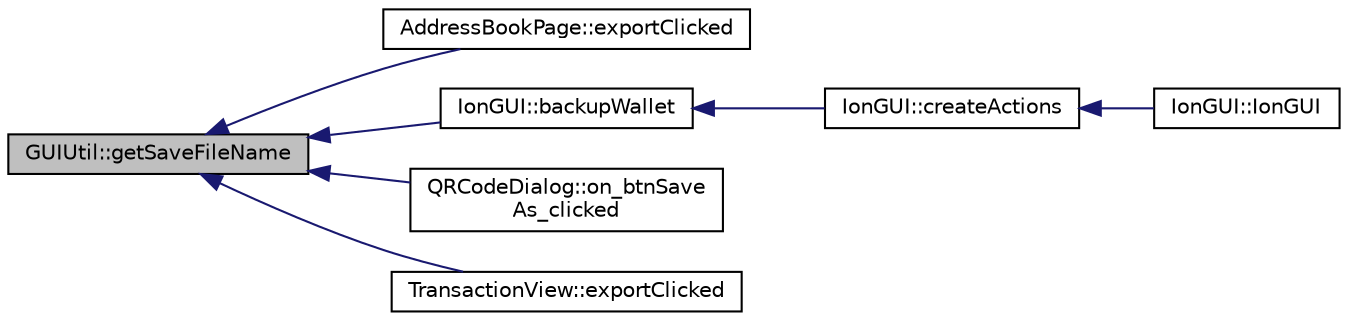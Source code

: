 digraph "GUIUtil::getSaveFileName"
{
  edge [fontname="Helvetica",fontsize="10",labelfontname="Helvetica",labelfontsize="10"];
  node [fontname="Helvetica",fontsize="10",shape=record];
  rankdir="LR";
  Node132 [label="GUIUtil::getSaveFileName",height=0.2,width=0.4,color="black", fillcolor="grey75", style="filled", fontcolor="black"];
  Node132 -> Node133 [dir="back",color="midnightblue",fontsize="10",style="solid",fontname="Helvetica"];
  Node133 [label="AddressBookPage::exportClicked",height=0.2,width=0.4,color="black", fillcolor="white", style="filled",URL="$d3/d4a/class_address_book_page.html#ae5b20525c7f1cf805eace9aafe308d42"];
  Node132 -> Node134 [dir="back",color="midnightblue",fontsize="10",style="solid",fontname="Helvetica"];
  Node134 [label="IonGUI::backupWallet",height=0.2,width=0.4,color="black", fillcolor="white", style="filled",URL="$dc/d0b/class_ion_g_u_i.html#a657c3aa0b7c10216ac24b63c773caa6d",tooltip="Backup the wallet. "];
  Node134 -> Node135 [dir="back",color="midnightblue",fontsize="10",style="solid",fontname="Helvetica"];
  Node135 [label="IonGUI::createActions",height=0.2,width=0.4,color="black", fillcolor="white", style="filled",URL="$dc/d0b/class_ion_g_u_i.html#a5a5e1c2fbc2fec3d925d654c61a8b252",tooltip="Create the main UI actions. "];
  Node135 -> Node136 [dir="back",color="midnightblue",fontsize="10",style="solid",fontname="Helvetica"];
  Node136 [label="IonGUI::IonGUI",height=0.2,width=0.4,color="black", fillcolor="white", style="filled",URL="$dc/d0b/class_ion_g_u_i.html#ad0e22e4901b039bcc987ef0328c8c5d4"];
  Node132 -> Node137 [dir="back",color="midnightblue",fontsize="10",style="solid",fontname="Helvetica"];
  Node137 [label="QRCodeDialog::on_btnSave\lAs_clicked",height=0.2,width=0.4,color="black", fillcolor="white", style="filled",URL="$db/dd7/class_q_r_code_dialog.html#a21463697f67d749fdb364aee9b42e375"];
  Node132 -> Node138 [dir="back",color="midnightblue",fontsize="10",style="solid",fontname="Helvetica"];
  Node138 [label="TransactionView::exportClicked",height=0.2,width=0.4,color="black", fillcolor="white", style="filled",URL="$d2/d2c/class_transaction_view.html#a5983022ff1e5395f87de3c5728eff8da"];
}
